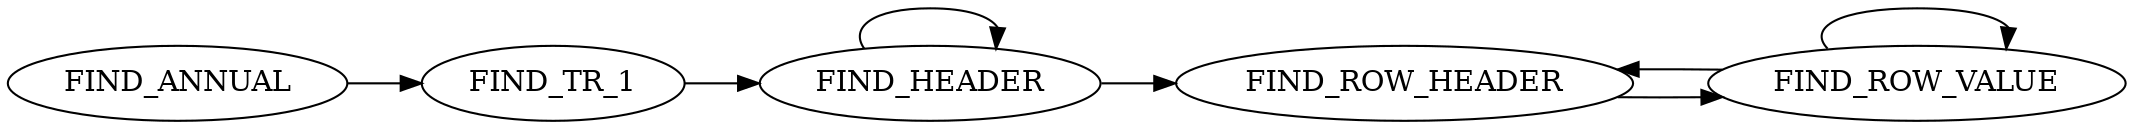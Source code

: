 digraph G {
rankdir = LR;
FIND_ANNUAL -> FIND_TR_1;
FIND_TR_1 -> FIND_HEADER;
FIND_HEADER -> FIND_HEADER;
FIND_HEADER -> FIND_ROW_HEADER;
FIND_ROW_HEADER -> FIND_ROW_VALUE;
FIND_ROW_VALUE -> FIND_ROW_HEADER;
FIND_ROW_VALUE -> FIND_ROW_VALUE;
}
